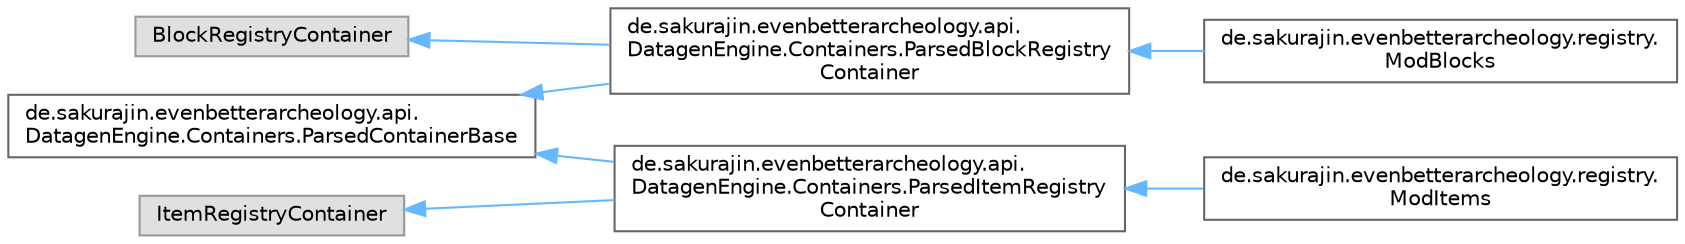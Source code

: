 digraph "Graphical Class Hierarchy"
{
 // LATEX_PDF_SIZE
  bgcolor="transparent";
  edge [fontname=Helvetica,fontsize=10,labelfontname=Helvetica,labelfontsize=10];
  node [fontname=Helvetica,fontsize=10,shape=box,height=0.2,width=0.4];
  rankdir="LR";
  Node0 [label="de.sakurajin.evenbetterarcheology.api.\lDatagenEngine.Containers.ParsedContainerBase",height=0.2,width=0.4,color="grey40", fillcolor="white", style="filled",URL="$classde_1_1sakurajin_1_1evenbetterarcheology_1_1api_1_1DatagenEngine_1_1Containers_1_1ParsedContainerBase.html",tooltip="The base class to automatically parse all items and blocks in a class."];
  Node0 -> Node1 [dir="back",color="steelblue1",style="solid"];
  Node1 [label="de.sakurajin.evenbetterarcheology.api.\lDatagenEngine.Containers.ParsedBlockRegistry\lContainer",height=0.2,width=0.4,color="grey40", fillcolor="white", style="filled",URL="$classde_1_1sakurajin_1_1evenbetterarcheology_1_1api_1_1DatagenEngine_1_1Containers_1_1ParsedBlockRegistryContainer.html",tooltip="A ParsedBlockRegistryContainer is a Block Registry Container that works with the DatagenAPI."];
  Node1 -> Node2 [dir="back",color="steelblue1",style="solid"];
  Node2 [label="de.sakurajin.evenbetterarcheology.registry.\lModBlocks",height=0.2,width=0.4,color="grey40", fillcolor="white", style="filled",URL="$classde_1_1sakurajin_1_1evenbetterarcheology_1_1registry_1_1ModBlocks.html",tooltip=" "];
  Node0 -> Node4 [dir="back",color="steelblue1",style="solid"];
  Node4 [label="de.sakurajin.evenbetterarcheology.api.\lDatagenEngine.Containers.ParsedItemRegistry\lContainer",height=0.2,width=0.4,color="grey40", fillcolor="white", style="filled",URL="$classde_1_1sakurajin_1_1evenbetterarcheology_1_1api_1_1DatagenEngine_1_1Containers_1_1ParsedItemRegistryContainer.html",tooltip="A ParsedItemRegistryContainer is a Item Registry Container that works with the DatagenAPI."];
  Node4 -> Node5 [dir="back",color="steelblue1",style="solid"];
  Node5 [label="de.sakurajin.evenbetterarcheology.registry.\lModItems",height=0.2,width=0.4,color="grey40", fillcolor="white", style="filled",URL="$classde_1_1sakurajin_1_1evenbetterarcheology_1_1registry_1_1ModItems.html",tooltip=" "];
  Node3 [label="BlockRegistryContainer",height=0.2,width=0.4,color="grey60", fillcolor="#E0E0E0", style="filled",tooltip=" "];
  Node3 -> Node1 [dir="back",color="steelblue1",style="solid"];
  Node6 [label="ItemRegistryContainer",height=0.2,width=0.4,color="grey60", fillcolor="#E0E0E0", style="filled",tooltip=" "];
  Node6 -> Node4 [dir="back",color="steelblue1",style="solid"];
}
